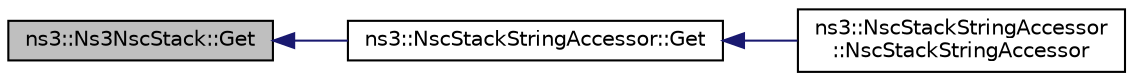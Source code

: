 digraph "ns3::Ns3NscStack::Get"
{
  edge [fontname="Helvetica",fontsize="10",labelfontname="Helvetica",labelfontsize="10"];
  node [fontname="Helvetica",fontsize="10",shape=record];
  rankdir="LR";
  Node1 [label="ns3::Ns3NscStack::Get",height=0.2,width=0.4,color="black", fillcolor="grey75", style="filled", fontcolor="black"];
  Node1 -> Node2 [dir="back",color="midnightblue",fontsize="10",style="solid"];
  Node2 [label="ns3::NscStackStringAccessor::Get",height=0.2,width=0.4,color="black", fillcolor="white", style="filled",URL="$d3/d9d/classns3_1_1NscStackStringAccessor.html#a862600e55dafc704dafbe2299bc36ccc"];
  Node2 -> Node3 [dir="back",color="midnightblue",fontsize="10",style="solid"];
  Node3 [label="ns3::NscStackStringAccessor\l::NscStackStringAccessor",height=0.2,width=0.4,color="black", fillcolor="white", style="filled",URL="$d3/d9d/classns3_1_1NscStackStringAccessor.html#a500f992355bbf6844cabd27318c1c9db",tooltip="Constructor. "];
}
